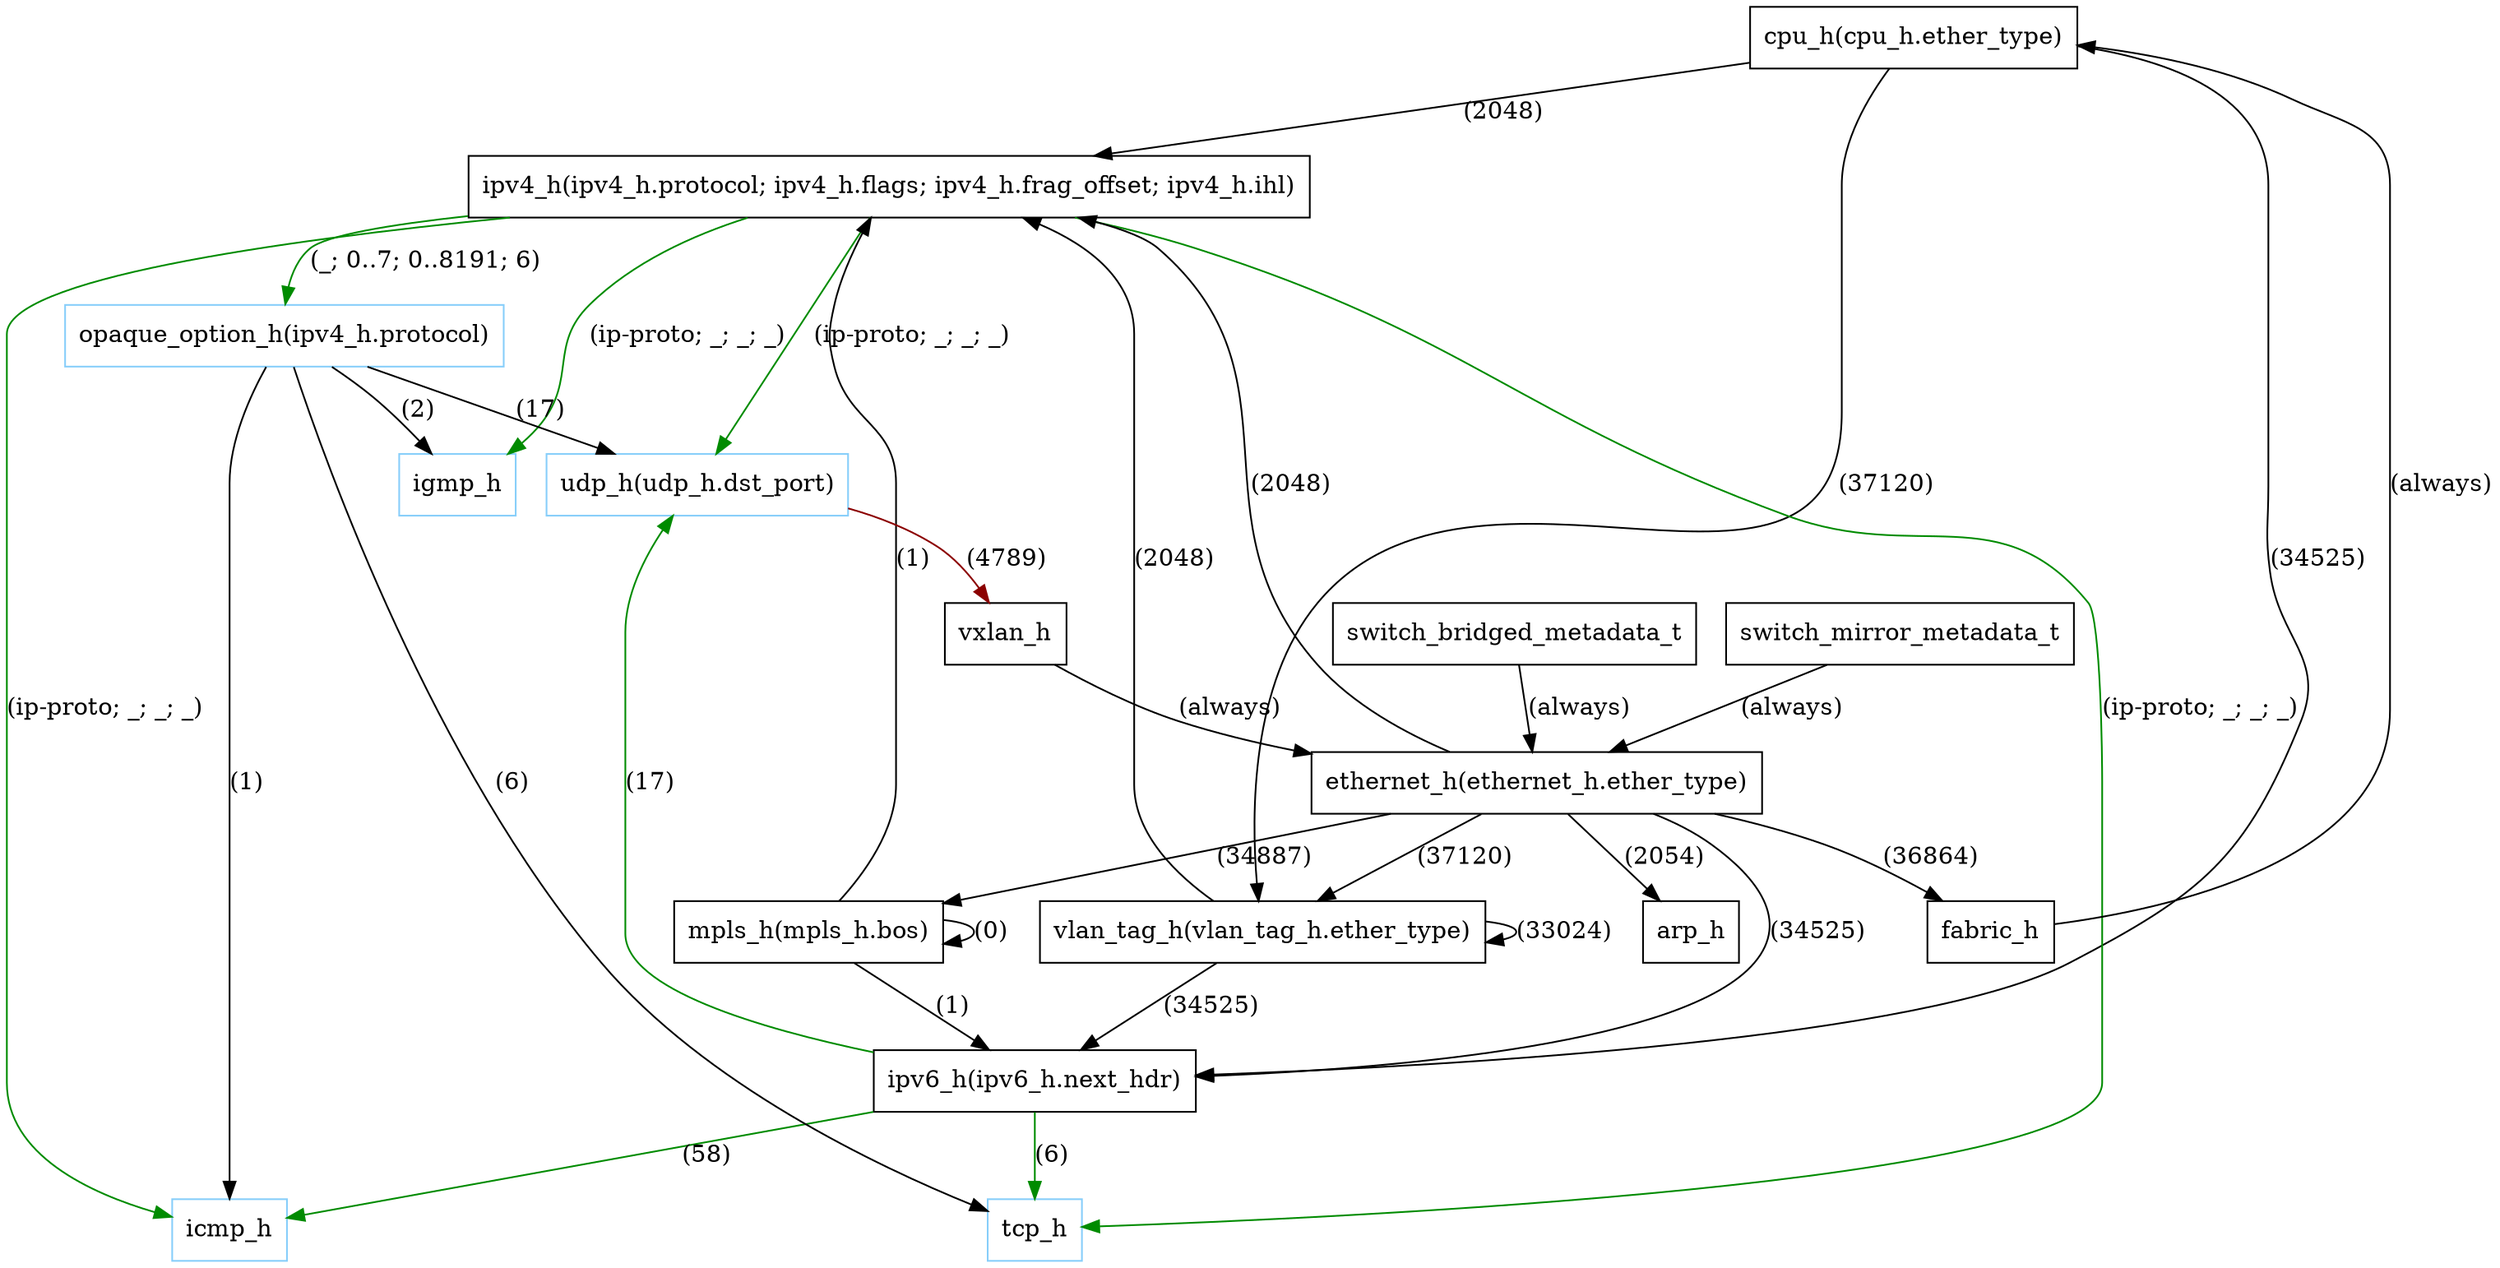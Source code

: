 digraph Transition{

cpu_h ["shape" = rectangle, "label" = "cpu_h(cpu_h.ether_type)"]

ipv4_h ["shape" = rectangle, "label" = "ipv4_h(ipv4_h.protocol; ipv4_h.flags; ipv4_h.frag_offset; ipv4_h.ihl)"]

ipv6_h ["shape" = rectangle, "label" = "ipv6_h(ipv6_h.next_hdr)"]

vlan_tag_h ["shape" = rectangle, "label" = "vlan_tag_h(vlan_tag_h.ether_type)"]

ethernet_h ["shape" = rectangle, "label" = "ethernet_h(ethernet_h.ether_type)"]

arp_h ["shape" = rectangle, "label" = "arp_h"]

fabric_h ["shape" = rectangle, "label" = "fabric_h"]

mpls_h ["shape" = rectangle, "label" = "mpls_h(mpls_h.bos)"]

icmp_h ["shape" = rectangle, "label" = "icmp_h","color" = lightskyblue]

igmp_h ["shape" = rectangle, "label" = "igmp_h","color" = lightskyblue]

opaque_option_h ["shape" = rectangle, "label" = "opaque_option_h(ipv4_h.protocol)","color" = lightskyblue]

tcp_h ["shape" = rectangle, "label" = "tcp_h","color" = lightskyblue]

udp_h ["shape" = rectangle, "label" = "udp_h(udp_h.dst_port)","color" = lightskyblue]

switch_bridged_metadata_t ["shape" = rectangle, "label" = "switch_bridged_metadata_t"]

switch_mirror_metadata_t ["shape" = rectangle, "label" = "switch_mirror_metadata_t"]

vxlan_h ["shape" = rectangle, "label" = "vxlan_h"]

cpu_h -> ipv4_h ["shape" = rectangle, "label" = "(2048)"]

cpu_h -> ipv6_h ["shape" = rectangle, "label" = "(34525)"]

cpu_h -> vlan_tag_h ["shape" = rectangle, "label" = "(37120)"]

ethernet_h -> arp_h ["shape" = rectangle, "label" = "(2054)"]

ethernet_h -> fabric_h ["shape" = rectangle, "label" = "(36864)"]

ethernet_h -> ipv4_h ["shape" = rectangle, "label" = "(2048)"]

ethernet_h -> ipv6_h ["shape" = rectangle, "label" = "(34525)"]

ethernet_h -> mpls_h ["shape" = rectangle, "label" = "(34887)"]

ethernet_h -> vlan_tag_h ["shape" = rectangle, "label" = "(37120)"]

fabric_h -> cpu_h ["shape" = rectangle, "label" = "(always)"]

ipv4_h -> icmp_h ["shape" = rectangle, "label" = "(ip-proto; _; _; _)","color" = green4]

ipv4_h -> igmp_h ["shape" = rectangle, "label" = "(ip-proto; _; _; _)","color" = green4]

ipv4_h -> opaque_option_h ["shape" = rectangle, "label" = "(_; 0..7; 0..8191; 6)","color" = green4]

ipv4_h -> tcp_h ["shape" = rectangle, "label" = "(ip-proto; _; _; _)","color" = green4]

ipv4_h -> udp_h ["shape" = rectangle, "label" = "(ip-proto; _; _; _)","color" = green4]

ipv6_h -> icmp_h ["shape" = rectangle, "label" = "(58)","color" = green4]

ipv6_h -> tcp_h ["shape" = rectangle, "label" = "(6)","color" = green4]

ipv6_h -> udp_h ["shape" = rectangle, "label" = "(17)","color" = green4]

mpls_h -> ipv4_h ["shape" = rectangle, "label" = "(1)"]

mpls_h -> ipv6_h ["shape" = rectangle, "label" = "(1)"]

mpls_h -> mpls_h ["shape" = rectangle, "label" = "(0)"]

opaque_option_h -> icmp_h ["shape" = rectangle, "label" = "(1)"]

opaque_option_h -> igmp_h ["shape" = rectangle, "label" = "(2)"]

opaque_option_h -> tcp_h ["shape" = rectangle, "label" = "(6)"]

opaque_option_h -> udp_h ["shape" = rectangle, "label" = "(17)"]

switch_bridged_metadata_t -> ethernet_h ["shape" = rectangle, "label" = "(always)"]

switch_mirror_metadata_t -> ethernet_h ["shape" = rectangle, "label" = "(always)"]

udp_h -> vxlan_h ["shape" = rectangle, "label" = "(4789)","color" = red4]

vlan_tag_h -> ipv4_h ["shape" = rectangle, "label" = "(2048)"]

vlan_tag_h -> ipv6_h ["shape" = rectangle, "label" = "(34525)"]

vlan_tag_h -> vlan_tag_h ["shape" = rectangle, "label" = "(33024)"]

vxlan_h -> ethernet_h ["shape" = rectangle, "label" = "(always)"]

}

